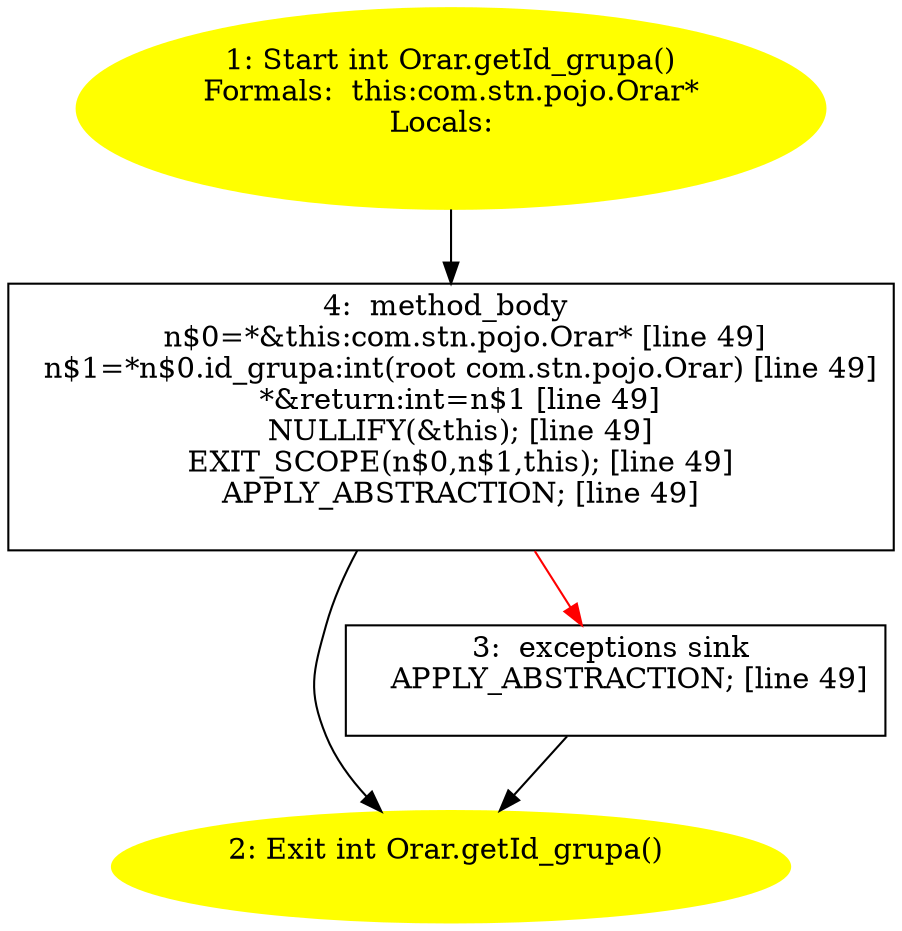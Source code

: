 /* @generated */
digraph cfg {
"com.stn.pojo.Orar.getId_grupa():int.d94f7e3b6c1830f6a8c9809e5953cb21_1" [label="1: Start int Orar.getId_grupa()\nFormals:  this:com.stn.pojo.Orar*\nLocals:  \n  " color=yellow style=filled]
	

	 "com.stn.pojo.Orar.getId_grupa():int.d94f7e3b6c1830f6a8c9809e5953cb21_1" -> "com.stn.pojo.Orar.getId_grupa():int.d94f7e3b6c1830f6a8c9809e5953cb21_4" ;
"com.stn.pojo.Orar.getId_grupa():int.d94f7e3b6c1830f6a8c9809e5953cb21_2" [label="2: Exit int Orar.getId_grupa() \n  " color=yellow style=filled]
	

"com.stn.pojo.Orar.getId_grupa():int.d94f7e3b6c1830f6a8c9809e5953cb21_3" [label="3:  exceptions sink \n   APPLY_ABSTRACTION; [line 49]\n " shape="box"]
	

	 "com.stn.pojo.Orar.getId_grupa():int.d94f7e3b6c1830f6a8c9809e5953cb21_3" -> "com.stn.pojo.Orar.getId_grupa():int.d94f7e3b6c1830f6a8c9809e5953cb21_2" ;
"com.stn.pojo.Orar.getId_grupa():int.d94f7e3b6c1830f6a8c9809e5953cb21_4" [label="4:  method_body \n   n$0=*&this:com.stn.pojo.Orar* [line 49]\n  n$1=*n$0.id_grupa:int(root com.stn.pojo.Orar) [line 49]\n  *&return:int=n$1 [line 49]\n  NULLIFY(&this); [line 49]\n  EXIT_SCOPE(n$0,n$1,this); [line 49]\n  APPLY_ABSTRACTION; [line 49]\n " shape="box"]
	

	 "com.stn.pojo.Orar.getId_grupa():int.d94f7e3b6c1830f6a8c9809e5953cb21_4" -> "com.stn.pojo.Orar.getId_grupa():int.d94f7e3b6c1830f6a8c9809e5953cb21_2" ;
	 "com.stn.pojo.Orar.getId_grupa():int.d94f7e3b6c1830f6a8c9809e5953cb21_4" -> "com.stn.pojo.Orar.getId_grupa():int.d94f7e3b6c1830f6a8c9809e5953cb21_3" [color="red" ];
}
